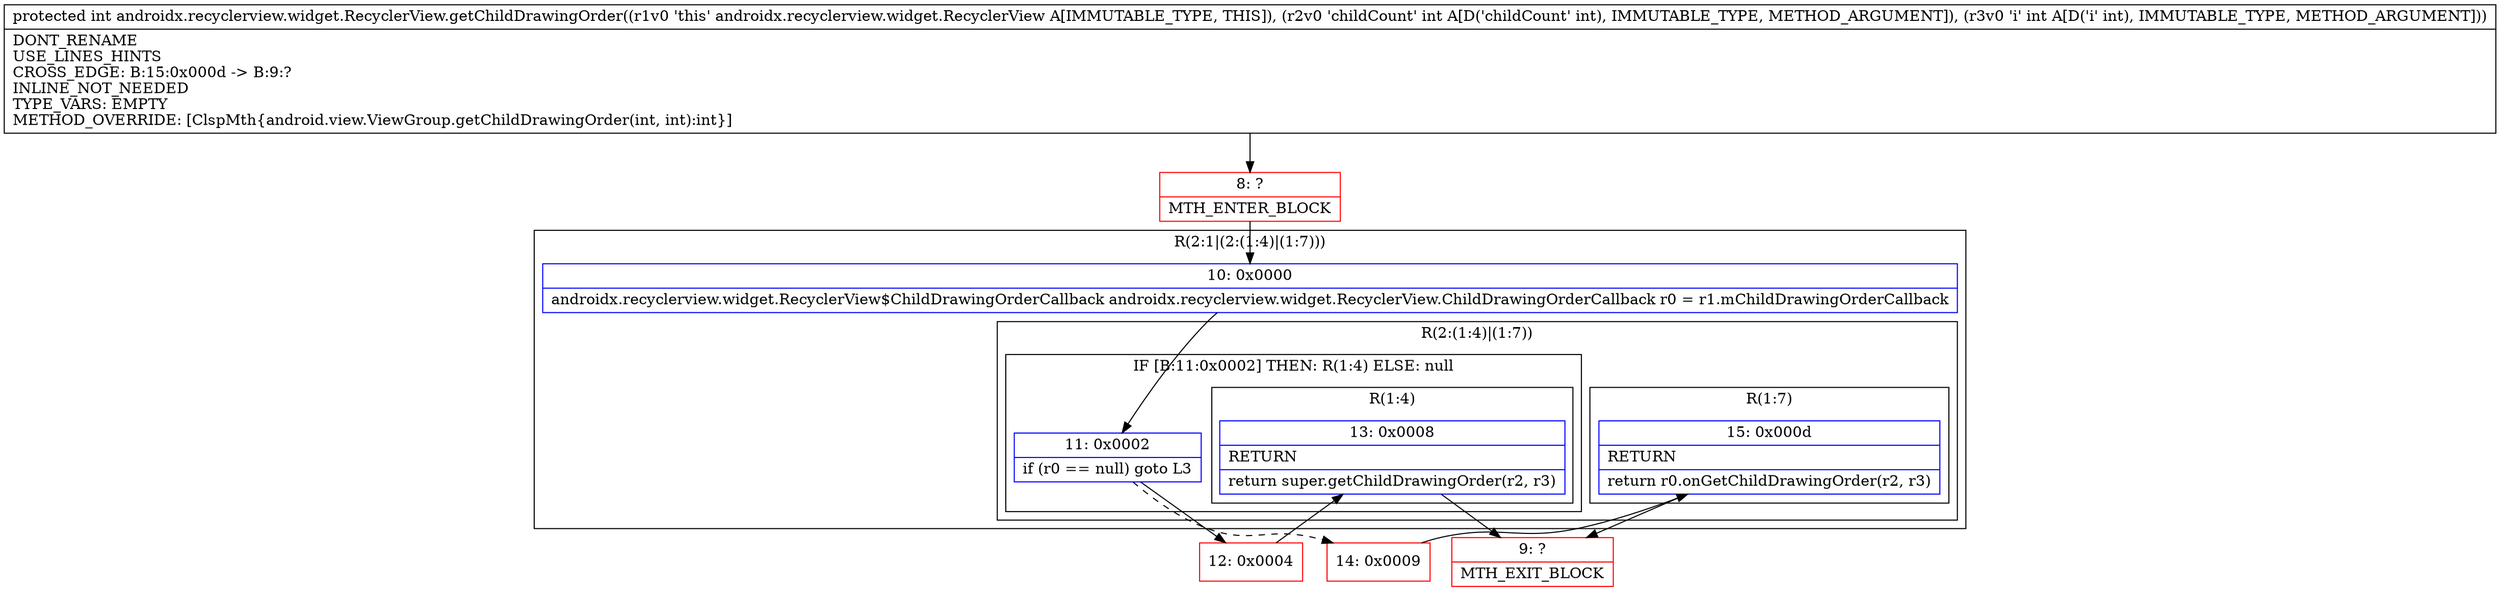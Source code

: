 digraph "CFG forandroidx.recyclerview.widget.RecyclerView.getChildDrawingOrder(II)I" {
subgraph cluster_Region_1419716513 {
label = "R(2:1|(2:(1:4)|(1:7)))";
node [shape=record,color=blue];
Node_10 [shape=record,label="{10\:\ 0x0000|androidx.recyclerview.widget.RecyclerView$ChildDrawingOrderCallback androidx.recyclerview.widget.RecyclerView.ChildDrawingOrderCallback r0 = r1.mChildDrawingOrderCallback\l}"];
subgraph cluster_Region_1516559743 {
label = "R(2:(1:4)|(1:7))";
node [shape=record,color=blue];
subgraph cluster_IfRegion_1813548071 {
label = "IF [B:11:0x0002] THEN: R(1:4) ELSE: null";
node [shape=record,color=blue];
Node_11 [shape=record,label="{11\:\ 0x0002|if (r0 == null) goto L3\l}"];
subgraph cluster_Region_926368842 {
label = "R(1:4)";
node [shape=record,color=blue];
Node_13 [shape=record,label="{13\:\ 0x0008|RETURN\l|return super.getChildDrawingOrder(r2, r3)\l}"];
}
}
subgraph cluster_Region_1670273063 {
label = "R(1:7)";
node [shape=record,color=blue];
Node_15 [shape=record,label="{15\:\ 0x000d|RETURN\l|return r0.onGetChildDrawingOrder(r2, r3)\l}"];
}
}
}
Node_8 [shape=record,color=red,label="{8\:\ ?|MTH_ENTER_BLOCK\l}"];
Node_12 [shape=record,color=red,label="{12\:\ 0x0004}"];
Node_9 [shape=record,color=red,label="{9\:\ ?|MTH_EXIT_BLOCK\l}"];
Node_14 [shape=record,color=red,label="{14\:\ 0x0009}"];
MethodNode[shape=record,label="{protected int androidx.recyclerview.widget.RecyclerView.getChildDrawingOrder((r1v0 'this' androidx.recyclerview.widget.RecyclerView A[IMMUTABLE_TYPE, THIS]), (r2v0 'childCount' int A[D('childCount' int), IMMUTABLE_TYPE, METHOD_ARGUMENT]), (r3v0 'i' int A[D('i' int), IMMUTABLE_TYPE, METHOD_ARGUMENT]))  | DONT_RENAME\lUSE_LINES_HINTS\lCROSS_EDGE: B:15:0x000d \-\> B:9:?\lINLINE_NOT_NEEDED\lTYPE_VARS: EMPTY\lMETHOD_OVERRIDE: [ClspMth\{android.view.ViewGroup.getChildDrawingOrder(int, int):int\}]\l}"];
MethodNode -> Node_8;Node_10 -> Node_11;
Node_11 -> Node_12;
Node_11 -> Node_14[style=dashed];
Node_13 -> Node_9;
Node_15 -> Node_9;
Node_8 -> Node_10;
Node_12 -> Node_13;
Node_14 -> Node_15;
}

